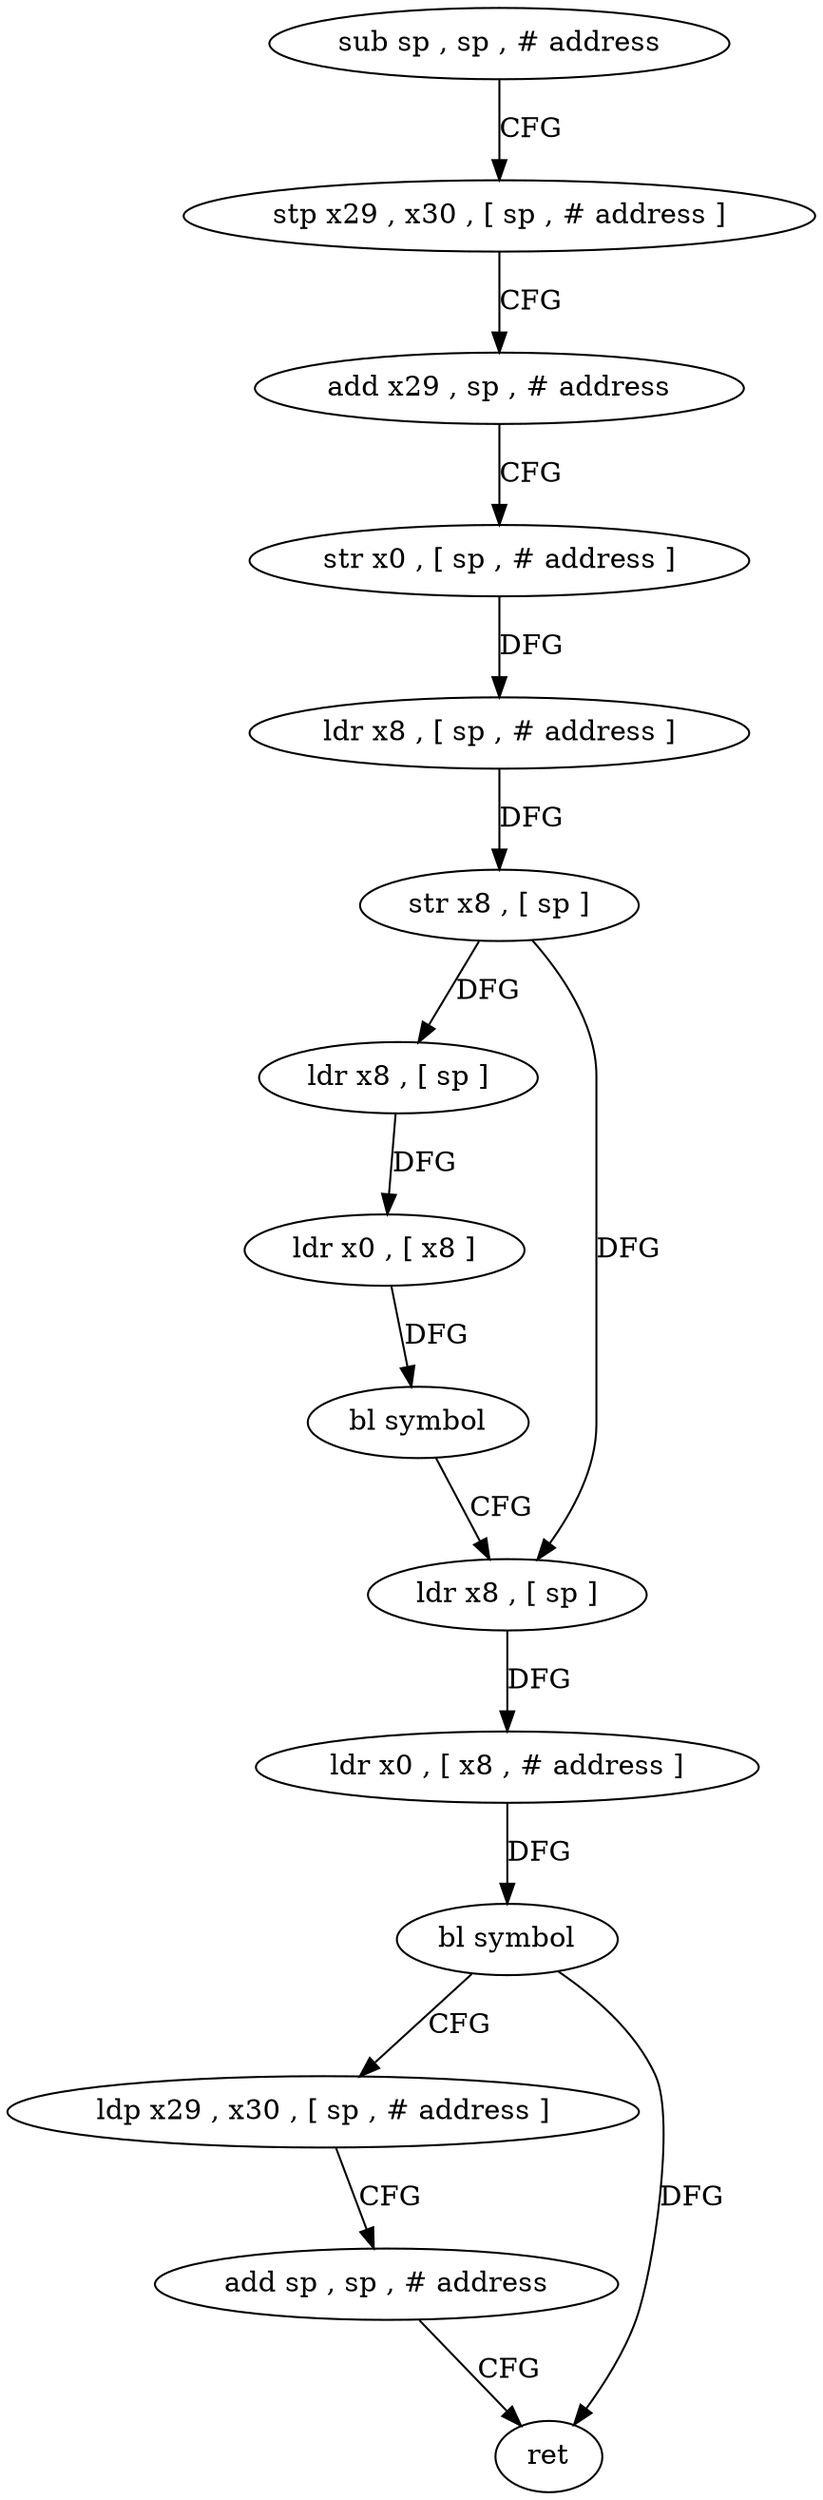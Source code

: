 digraph "func" {
"4252576" [label = "sub sp , sp , # address" ]
"4252580" [label = "stp x29 , x30 , [ sp , # address ]" ]
"4252584" [label = "add x29 , sp , # address" ]
"4252588" [label = "str x0 , [ sp , # address ]" ]
"4252592" [label = "ldr x8 , [ sp , # address ]" ]
"4252596" [label = "str x8 , [ sp ]" ]
"4252600" [label = "ldr x8 , [ sp ]" ]
"4252604" [label = "ldr x0 , [ x8 ]" ]
"4252608" [label = "bl symbol" ]
"4252612" [label = "ldr x8 , [ sp ]" ]
"4252616" [label = "ldr x0 , [ x8 , # address ]" ]
"4252620" [label = "bl symbol" ]
"4252624" [label = "ldp x29 , x30 , [ sp , # address ]" ]
"4252628" [label = "add sp , sp , # address" ]
"4252632" [label = "ret" ]
"4252576" -> "4252580" [ label = "CFG" ]
"4252580" -> "4252584" [ label = "CFG" ]
"4252584" -> "4252588" [ label = "CFG" ]
"4252588" -> "4252592" [ label = "DFG" ]
"4252592" -> "4252596" [ label = "DFG" ]
"4252596" -> "4252600" [ label = "DFG" ]
"4252596" -> "4252612" [ label = "DFG" ]
"4252600" -> "4252604" [ label = "DFG" ]
"4252604" -> "4252608" [ label = "DFG" ]
"4252608" -> "4252612" [ label = "CFG" ]
"4252612" -> "4252616" [ label = "DFG" ]
"4252616" -> "4252620" [ label = "DFG" ]
"4252620" -> "4252624" [ label = "CFG" ]
"4252620" -> "4252632" [ label = "DFG" ]
"4252624" -> "4252628" [ label = "CFG" ]
"4252628" -> "4252632" [ label = "CFG" ]
}
